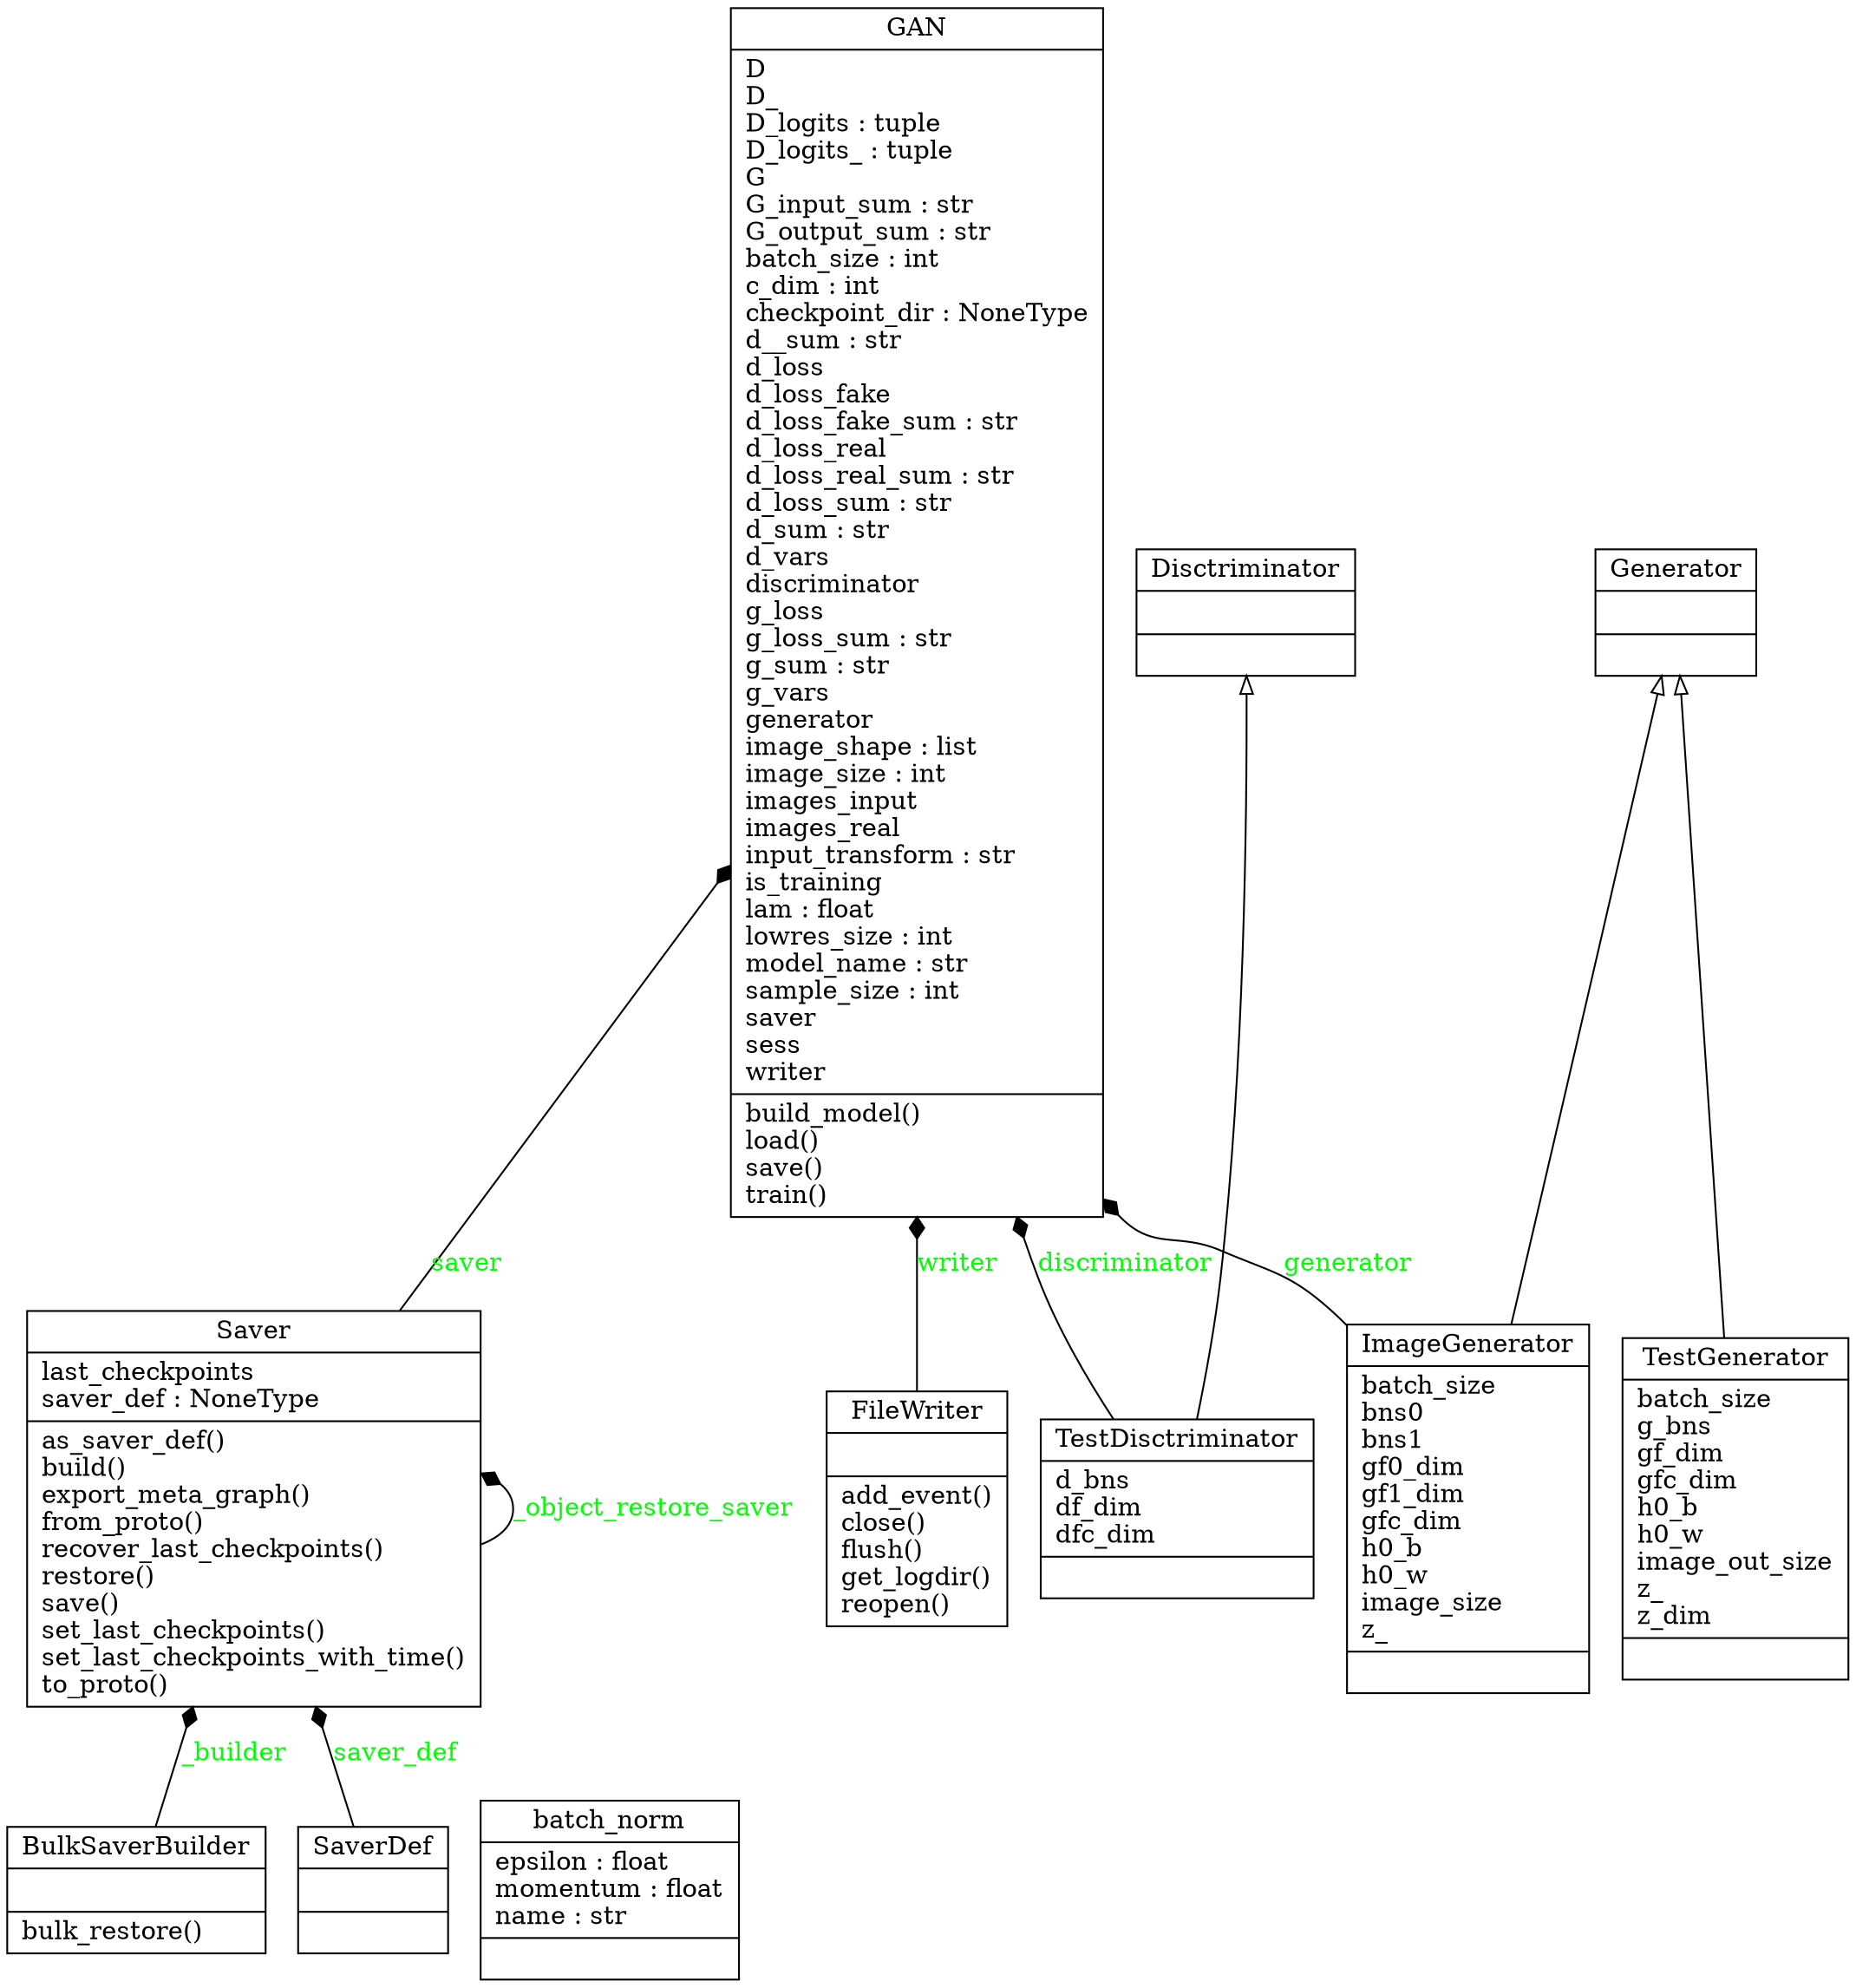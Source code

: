 digraph "classes" {
charset="utf-8"
rankdir=BT
"0" [label="{BulkSaverBuilder|\l|bulk_restore()\l}", shape="record"];
"1" [label="{Disctriminator|\l|}", shape="record"];
"2" [label="{FileWriter|\l|add_event()\lclose()\lflush()\lget_logdir()\lreopen()\l}", shape="record"];
"3" [label="{GAN|D\lD_\lD_logits : tuple\lD_logits_ : tuple\lG\lG_input_sum : str\lG_output_sum : str\lbatch_size : int\lc_dim : int\lcheckpoint_dir : NoneType\ld__sum : str\ld_loss\ld_loss_fake\ld_loss_fake_sum : str\ld_loss_real\ld_loss_real_sum : str\ld_loss_sum : str\ld_sum : str\ld_vars\ldiscriminator\lg_loss\lg_loss_sum : str\lg_sum : str\lg_vars\lgenerator\limage_shape : list\limage_size : int\limages_input\limages_real\linput_transform : str\lis_training\llam : float\llowres_size : int\lmodel_name : str\lsample_size : int\lsaver\lsess\lwriter\l|build_model()\lload()\lsave()\ltrain()\l}", shape="record"];
"4" [label="{Generator|\l|}", shape="record"];
"5" [label="{ImageGenerator|batch_size\lbns0\lbns1\lgf0_dim\lgf1_dim\lgfc_dim\lh0_b\lh0_w\limage_size\lz_\l|}", shape="record"];
"6" [label="{Saver|last_checkpoints\lsaver_def : NoneType\l|as_saver_def()\lbuild()\lexport_meta_graph()\lfrom_proto()\lrecover_last_checkpoints()\lrestore()\lsave()\lset_last_checkpoints()\lset_last_checkpoints_with_time()\lto_proto()\l}", shape="record"];
"7" [label="{SaverDef|\l|}", shape="record"];
"8" [label="{TestDisctriminator|d_bns\ldf_dim\ldfc_dim\l|}", shape="record"];
"9" [label="{TestGenerator|batch_size\lg_bns\lgf_dim\lgfc_dim\lh0_b\lh0_w\limage_out_size\lz_\lz_dim\l|}", shape="record"];
"10" [label="{batch_norm|epsilon : float\lmomentum : float\lname : str\l|}", shape="record"];
"5" -> "4" [arrowhead="empty", arrowtail="none"];
"8" -> "1" [arrowhead="empty", arrowtail="none"];
"9" -> "4" [arrowhead="empty", arrowtail="none"];
"0" -> "6" [arrowhead="diamond", arrowtail="none", fontcolor="green", label="_builder", style="solid"];
"2" -> "3" [arrowhead="diamond", arrowtail="none", fontcolor="green", label="writer", style="solid"];
"5" -> "3" [arrowhead="diamond", arrowtail="none", fontcolor="green", label="generator", style="solid"];
"6" -> "3" [arrowhead="diamond", arrowtail="none", fontcolor="green", label="saver", style="solid"];
"6" -> "6" [arrowhead="diamond", arrowtail="none", fontcolor="green", label="_object_restore_saver", style="solid"];
"7" -> "6" [arrowhead="diamond", arrowtail="none", fontcolor="green", label="saver_def", style="solid"];
"8" -> "3" [arrowhead="diamond", arrowtail="none", fontcolor="green", label="discriminator", style="solid"];
}
